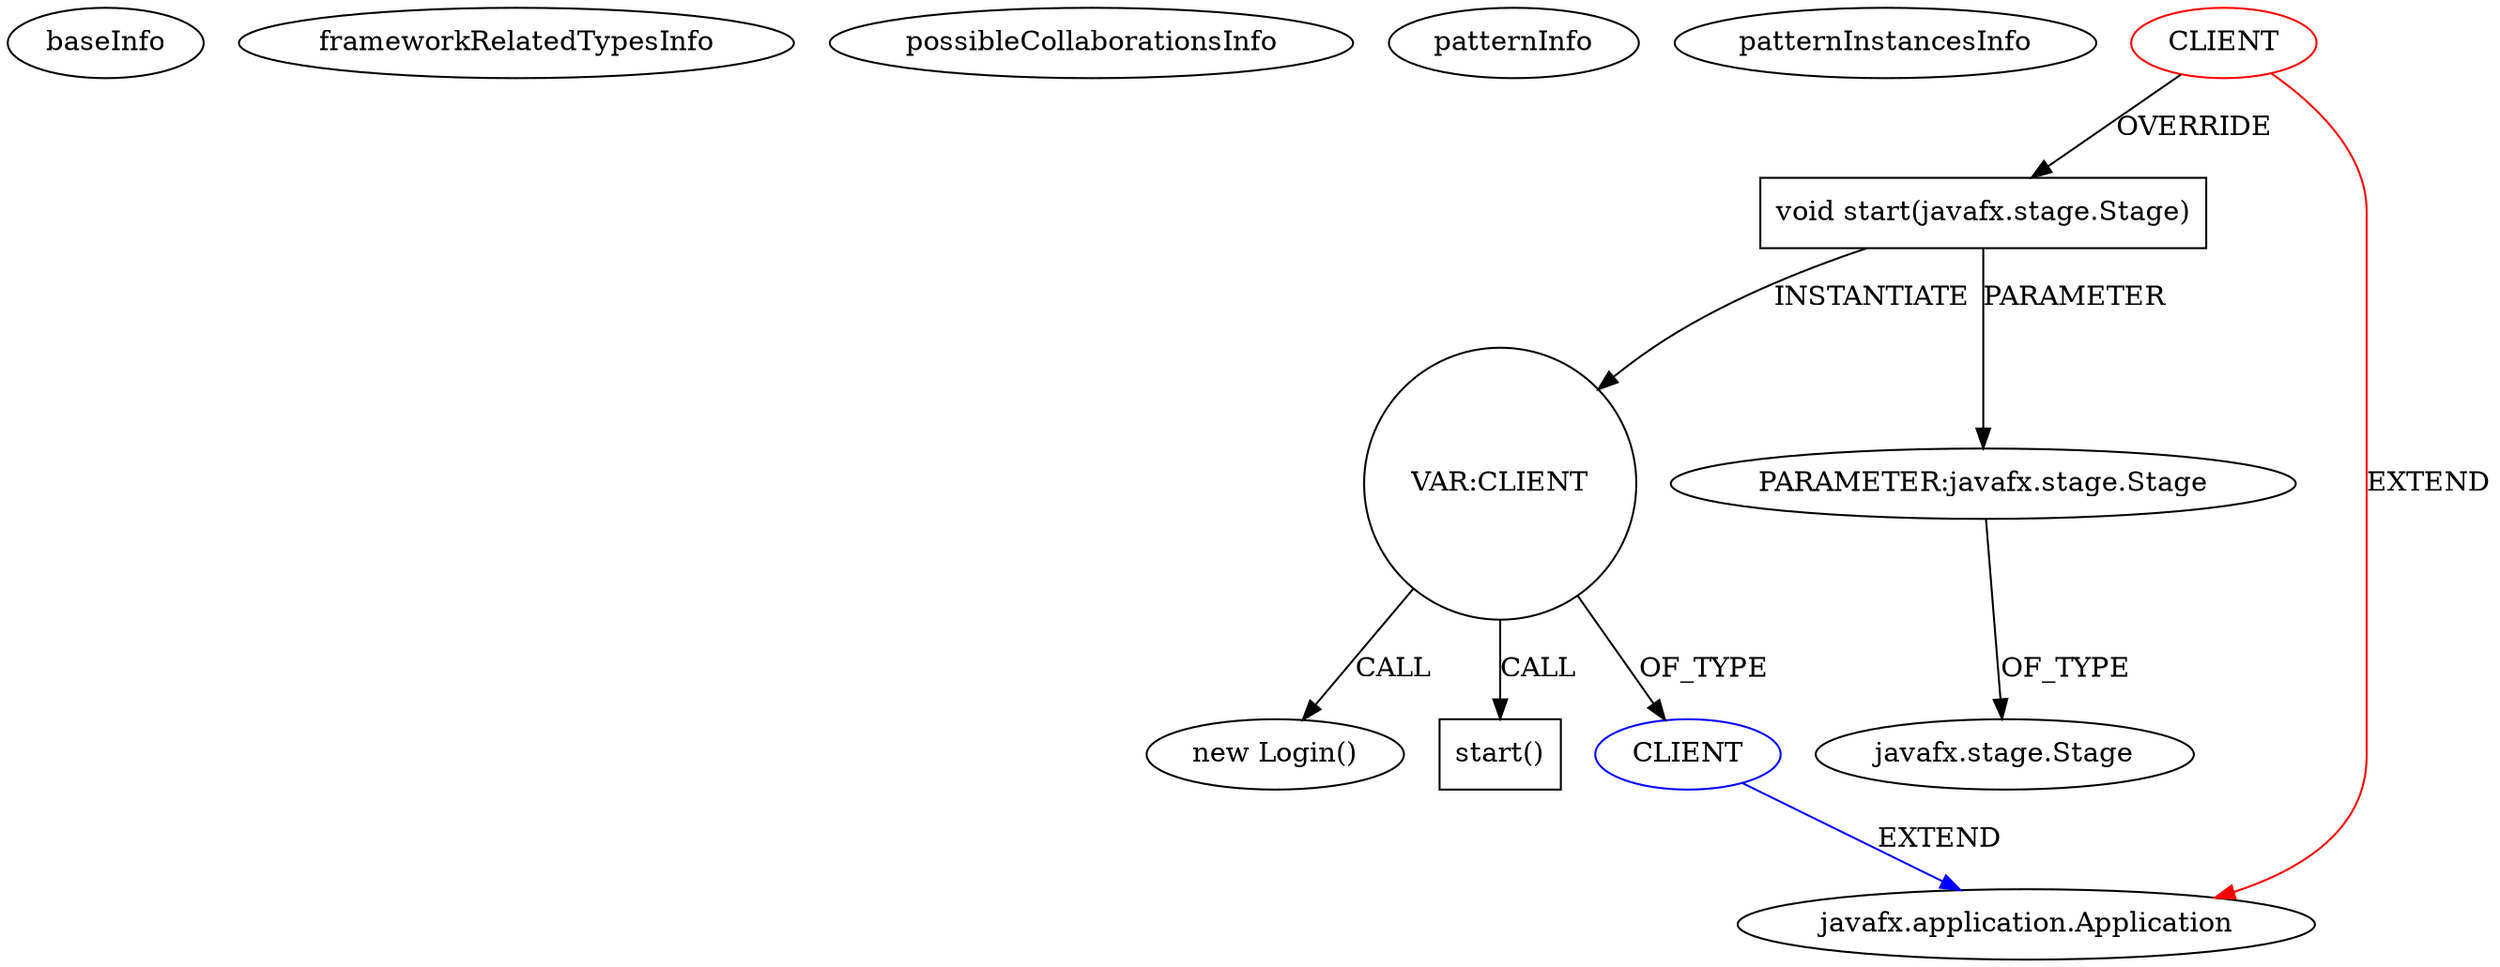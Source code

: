 digraph {
baseInfo[graphId=4238,category="pattern",isAnonymous=false,possibleRelation=true]
frameworkRelatedTypesInfo[0="javafx.application.Application"]
possibleCollaborationsInfo[0="4238~INSTANTIATION-OVERRIDING_METHOD_DECLARATION-~javafx.application.Application ~javafx.application.Application ~false~false"]
patternInfo[frequency=2.0,patternRootClient=0]
patternInstancesInfo[0="nandoacoelho-SGFP-Sistema-Gerenciador-Financeiro-Pessoal~/nandoacoelho-SGFP-Sistema-Gerenciador-Financeiro-Pessoal/SGFP-Sistema-Gerenciador-Financeiro-Pessoal-master/src/sample/Main.java~Main~3742",1="nandoacoelho-SGFP-Sistema-Gerenciador-Financeiro-Pessoal~/nandoacoelho-SGFP-Sistema-Gerenciador-Financeiro-Pessoal/SGFP-Sistema-Gerenciador-Financeiro-Pessoal-master/src/sample/CriarConta.java~CriarConta~3739"]
97[label="new Login()",vertexType="CONSTRUCTOR_CALL",isFrameworkType=false]
98[label="VAR:CLIENT",vertexType="VARIABLE_EXPRESION",isFrameworkType=false,shape=circle]
2[label="void start(javafx.stage.Stage)",vertexType="OVERRIDING_METHOD_DECLARATION",isFrameworkType=false,shape=box]
0[label="CLIENT",vertexType="ROOT_CLIENT_CLASS_DECLARATION",isFrameworkType=false,color=red]
3[label="PARAMETER:javafx.stage.Stage",vertexType="PARAMETER_DECLARATION",isFrameworkType=false]
4[label="javafx.stage.Stage",vertexType="FRAMEWORK_CLASS_TYPE",isFrameworkType=false]
1[label="javafx.application.Application",vertexType="FRAMEWORK_CLASS_TYPE",isFrameworkType=false]
102[label="start()",vertexType="INSIDE_CALL",isFrameworkType=false,shape=box]
99[label="CLIENT",vertexType="REFERENCE_CLIENT_CLASS_DECLARATION",isFrameworkType=false,color=blue]
3->4[label="OF_TYPE"]
98->99[label="OF_TYPE"]
0->2[label="OVERRIDE"]
0->1[label="EXTEND",color=red]
98->102[label="CALL"]
2->3[label="PARAMETER"]
2->98[label="INSTANTIATE"]
99->1[label="EXTEND",color=blue]
98->97[label="CALL"]
}
